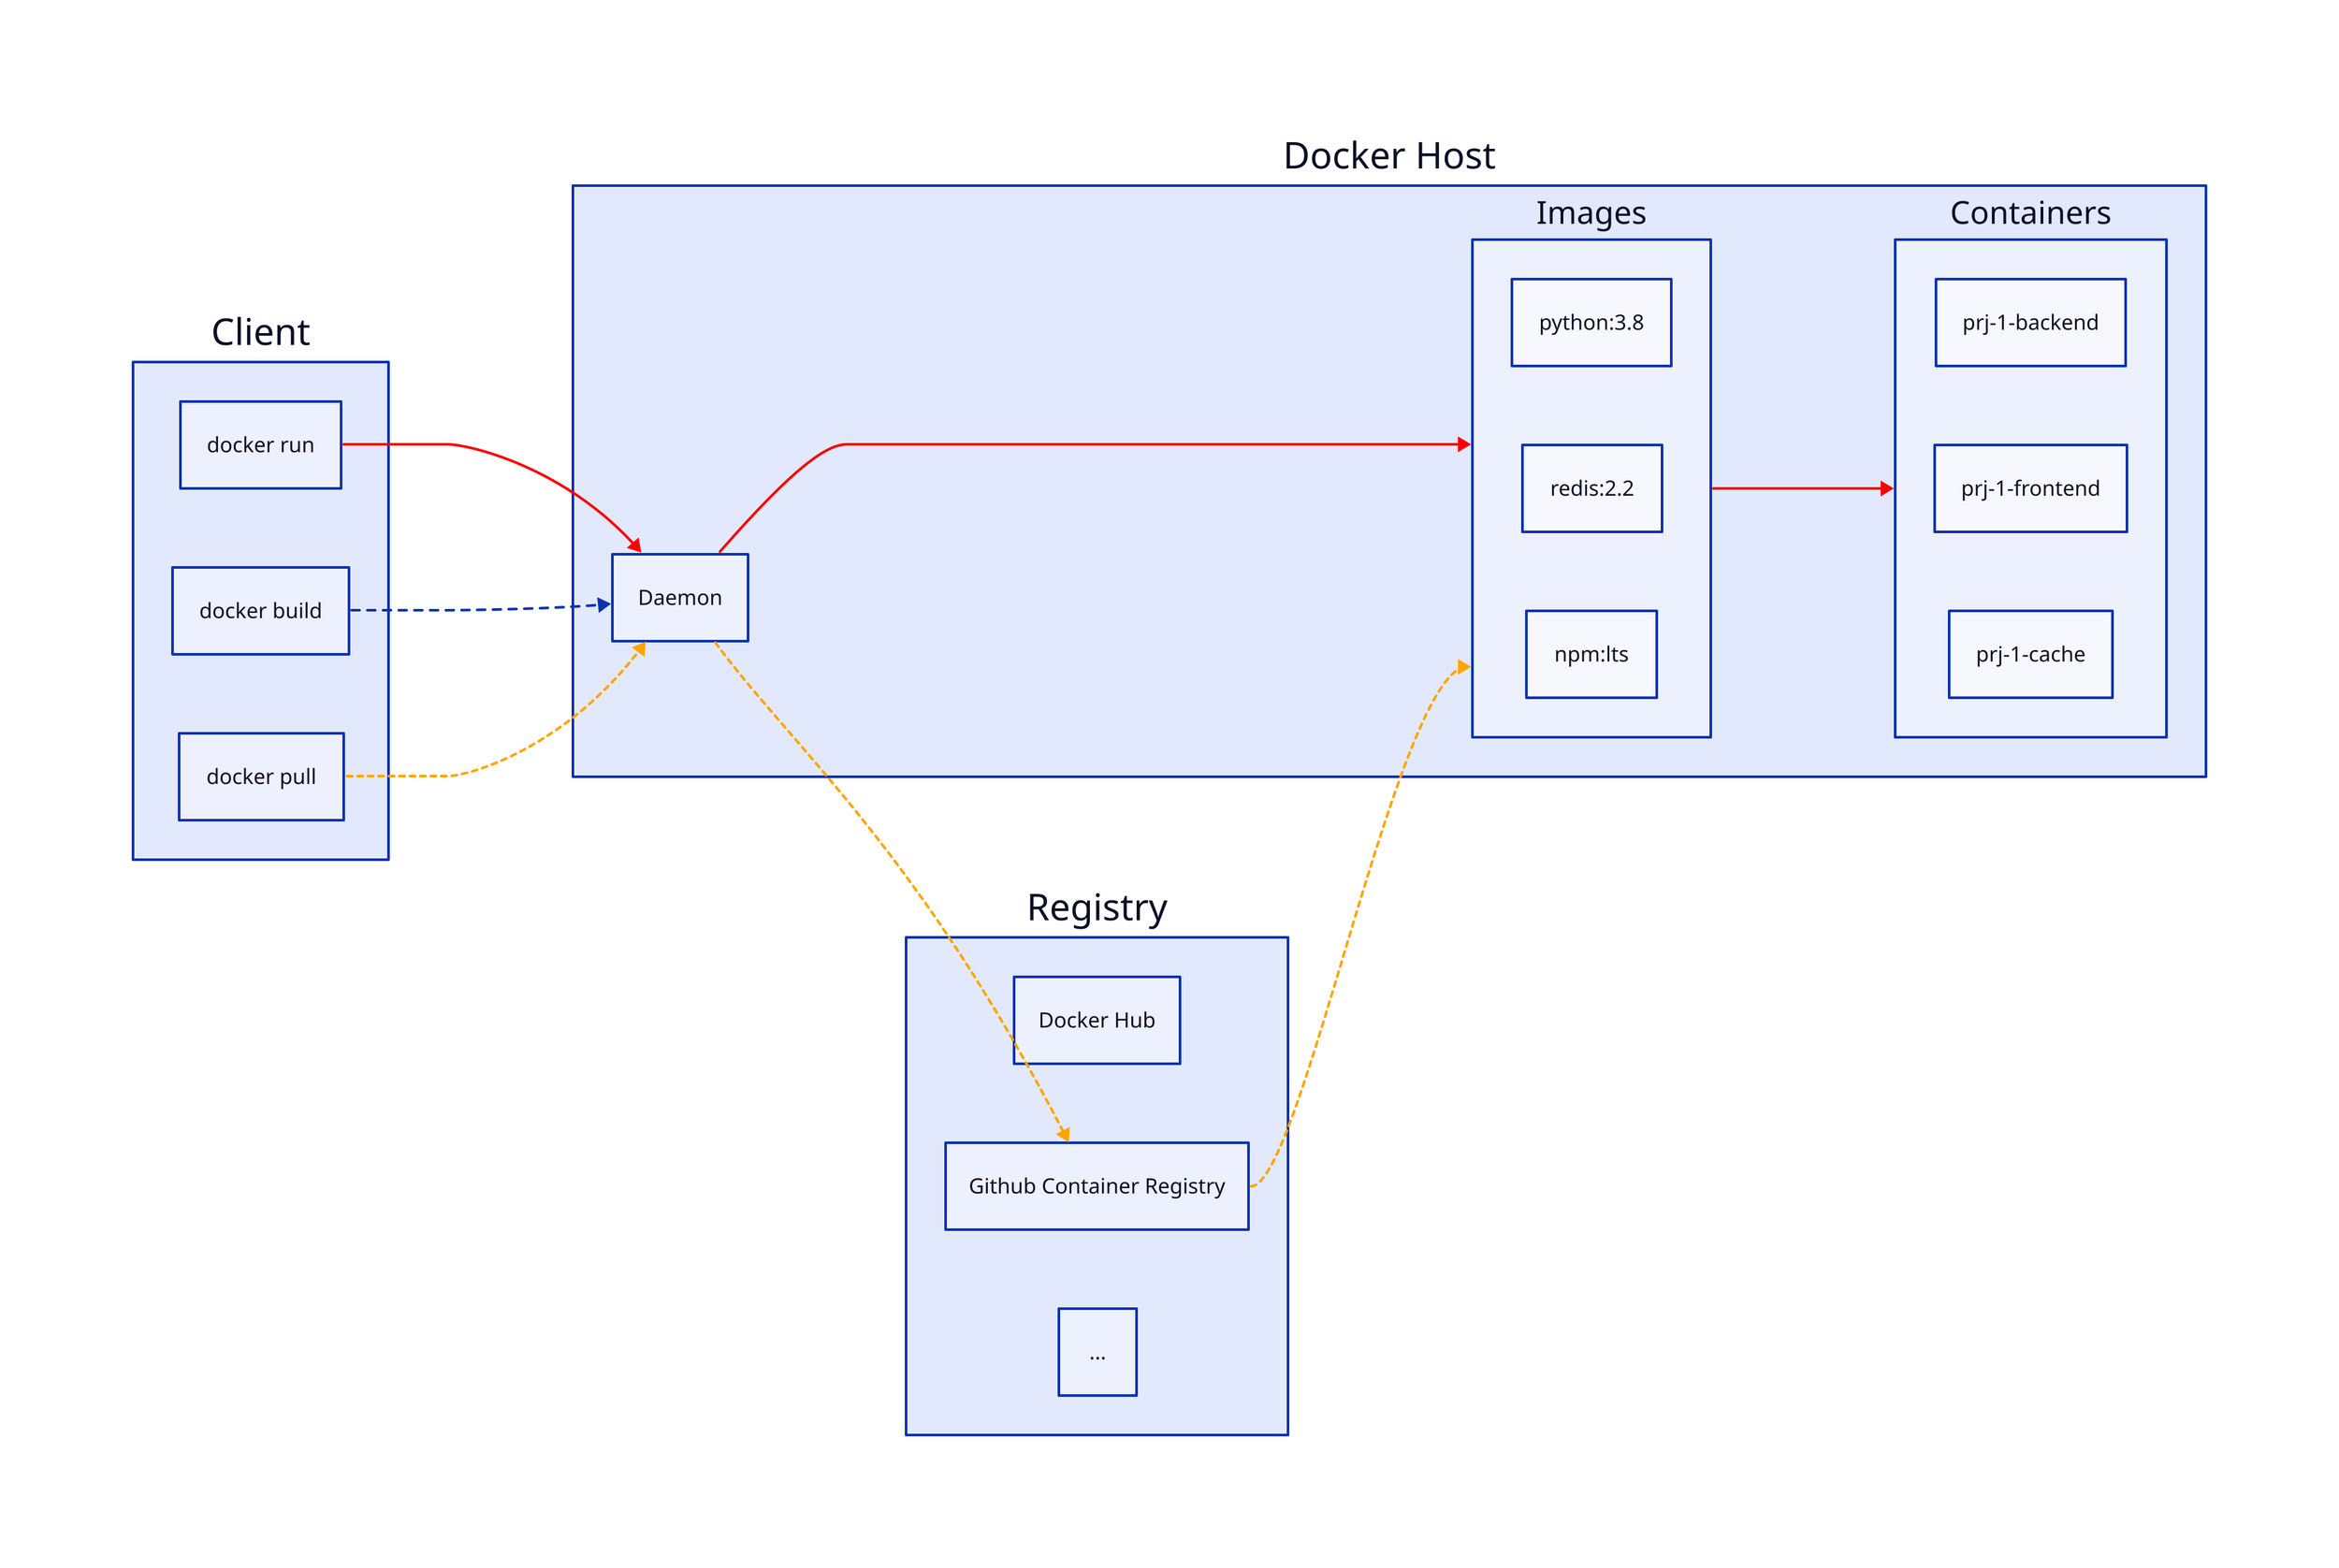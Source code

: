 direction: right

classes: {
  d-run: {
    style: {
      stroke: red
    }
  }
  d-build: {
    style: {
      stroke-dash: 3
    }
  }
  d-pull: {
    style: {
      stroke-dash: 2
      stroke: orange
    }
  }
}

c: Client {
  run: docker run
  build: docker build
  pull: docker pull
}
h: Docker Host {
  dae: Daemon
  img: Images {
    a: python:3.8
    b: redis:2.2
    c: npm:lts
  }
  cnt: Containers {
    a: prj-1-backend
    b: prj-1-frontend
    c: prj-1-cache
  }
}
r: Registry {
  d: Docker Hub
  g: Github Container Registry
  e: ...
}
c.run -> h.dae -> h.img -> h.cnt: '' {
  class: d-run
}
c.build -> h.dae: '' {
  class: d-build
}
c.pull -> h.dae -> r.g -> h.img: '' {
  class: d-pull
}
